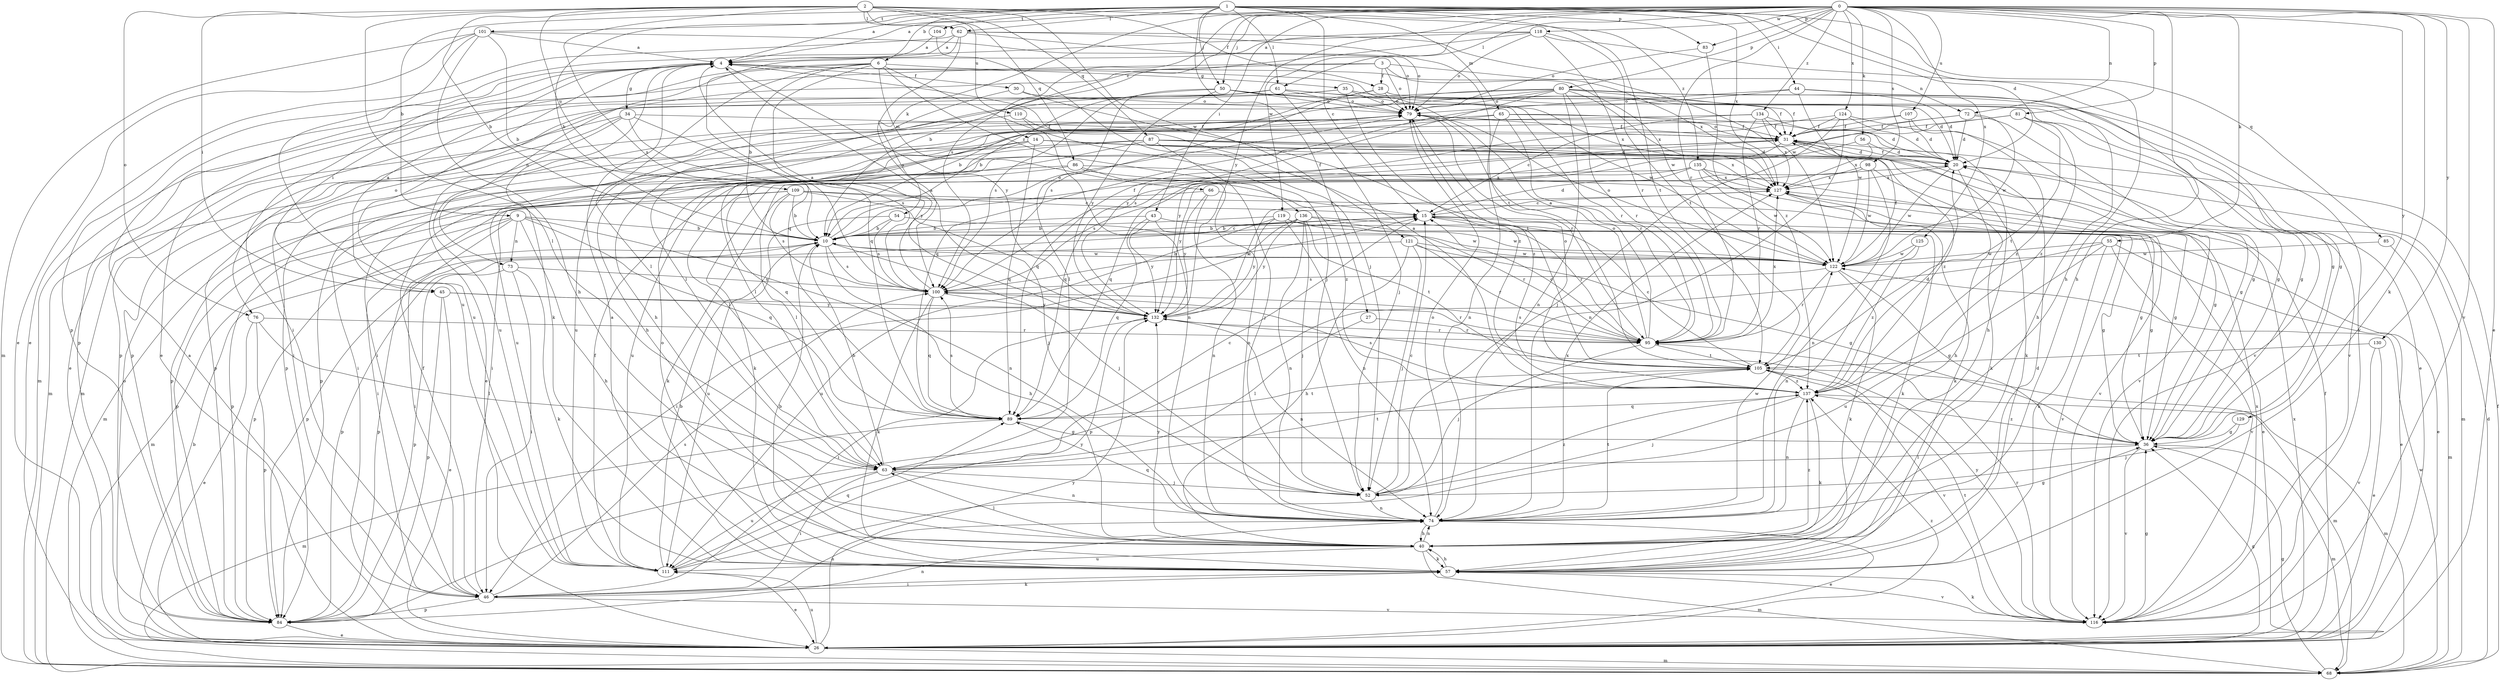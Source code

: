 strict digraph  {
0;
1;
2;
3;
4;
6;
9;
10;
14;
15;
20;
26;
27;
28;
30;
31;
34;
35;
36;
40;
43;
44;
45;
46;
50;
52;
54;
55;
56;
57;
61;
62;
63;
65;
66;
68;
72;
73;
74;
76;
79;
80;
81;
83;
84;
85;
86;
87;
89;
95;
98;
100;
101;
104;
105;
107;
109;
110;
111;
116;
118;
119;
121;
122;
124;
125;
127;
129;
130;
132;
134;
135;
136;
137;
0 -> 4  [label=a];
0 -> 14  [label=c];
0 -> 26  [label=e];
0 -> 40  [label=h];
0 -> 43  [label=i];
0 -> 50  [label=j];
0 -> 54  [label=k];
0 -> 55  [label=k];
0 -> 56  [label=k];
0 -> 57  [label=k];
0 -> 61  [label=l];
0 -> 72  [label=n];
0 -> 80  [label=p];
0 -> 81  [label=p];
0 -> 83  [label=p];
0 -> 95  [label=r];
0 -> 98  [label=s];
0 -> 100  [label=s];
0 -> 107  [label=u];
0 -> 116  [label=v];
0 -> 118  [label=w];
0 -> 119  [label=w];
0 -> 124  [label=x];
0 -> 125  [label=x];
0 -> 129  [label=y];
0 -> 130  [label=y];
0 -> 132  [label=y];
0 -> 134  [label=z];
1 -> 4  [label=a];
1 -> 6  [label=b];
1 -> 9  [label=b];
1 -> 10  [label=b];
1 -> 15  [label=c];
1 -> 20  [label=d];
1 -> 27  [label=f];
1 -> 40  [label=h];
1 -> 44  [label=i];
1 -> 50  [label=j];
1 -> 61  [label=l];
1 -> 62  [label=l];
1 -> 65  [label=m];
1 -> 83  [label=p];
1 -> 85  [label=q];
1 -> 101  [label=t];
1 -> 104  [label=t];
1 -> 105  [label=t];
1 -> 127  [label=x];
2 -> 10  [label=b];
2 -> 28  [label=f];
2 -> 45  [label=i];
2 -> 62  [label=l];
2 -> 63  [label=l];
2 -> 76  [label=o];
2 -> 86  [label=q];
2 -> 87  [label=q];
2 -> 100  [label=s];
2 -> 109  [label=u];
2 -> 110  [label=u];
2 -> 121  [label=w];
2 -> 135  [label=z];
3 -> 28  [label=f];
3 -> 76  [label=o];
3 -> 79  [label=o];
3 -> 84  [label=p];
3 -> 122  [label=w];
3 -> 127  [label=x];
4 -> 30  [label=f];
4 -> 34  [label=g];
4 -> 45  [label=i];
4 -> 46  [label=i];
4 -> 57  [label=k];
4 -> 72  [label=n];
4 -> 111  [label=u];
4 -> 132  [label=y];
6 -> 10  [label=b];
6 -> 26  [label=e];
6 -> 35  [label=g];
6 -> 52  [label=j];
6 -> 63  [label=l];
6 -> 66  [label=m];
6 -> 73  [label=n];
6 -> 89  [label=q];
6 -> 136  [label=z];
9 -> 10  [label=b];
9 -> 40  [label=h];
9 -> 46  [label=i];
9 -> 68  [label=m];
9 -> 73  [label=n];
9 -> 74  [label=n];
9 -> 84  [label=p];
9 -> 89  [label=q];
10 -> 15  [label=c];
10 -> 31  [label=f];
10 -> 40  [label=h];
10 -> 52  [label=j];
10 -> 79  [label=o];
10 -> 84  [label=p];
10 -> 100  [label=s];
10 -> 122  [label=w];
14 -> 20  [label=d];
14 -> 36  [label=g];
14 -> 46  [label=i];
14 -> 84  [label=p];
14 -> 89  [label=q];
14 -> 111  [label=u];
14 -> 137  [label=z];
15 -> 10  [label=b];
15 -> 20  [label=d];
15 -> 26  [label=e];
15 -> 36  [label=g];
15 -> 84  [label=p];
15 -> 95  [label=r];
20 -> 31  [label=f];
20 -> 40  [label=h];
20 -> 68  [label=m];
20 -> 122  [label=w];
20 -> 127  [label=x];
26 -> 4  [label=a];
26 -> 10  [label=b];
26 -> 31  [label=f];
26 -> 36  [label=g];
26 -> 68  [label=m];
26 -> 79  [label=o];
26 -> 111  [label=u];
26 -> 127  [label=x];
26 -> 132  [label=y];
26 -> 137  [label=z];
27 -> 63  [label=l];
27 -> 95  [label=r];
28 -> 10  [label=b];
28 -> 20  [label=d];
28 -> 36  [label=g];
28 -> 79  [label=o];
28 -> 100  [label=s];
30 -> 79  [label=o];
30 -> 105  [label=t];
30 -> 111  [label=u];
31 -> 20  [label=d];
31 -> 57  [label=k];
31 -> 79  [label=o];
31 -> 89  [label=q];
34 -> 26  [label=e];
34 -> 31  [label=f];
34 -> 68  [label=m];
34 -> 84  [label=p];
34 -> 100  [label=s];
34 -> 132  [label=y];
35 -> 26  [label=e];
35 -> 31  [label=f];
35 -> 36  [label=g];
35 -> 79  [label=o];
35 -> 84  [label=p];
35 -> 137  [label=z];
36 -> 63  [label=l];
36 -> 68  [label=m];
36 -> 116  [label=v];
36 -> 137  [label=z];
40 -> 57  [label=k];
40 -> 63  [label=l];
40 -> 68  [label=m];
40 -> 74  [label=n];
40 -> 111  [label=u];
40 -> 132  [label=y];
40 -> 137  [label=z];
43 -> 10  [label=b];
43 -> 26  [label=e];
43 -> 89  [label=q];
43 -> 95  [label=r];
43 -> 132  [label=y];
44 -> 20  [label=d];
44 -> 79  [label=o];
44 -> 89  [label=q];
44 -> 116  [label=v];
44 -> 122  [label=w];
45 -> 4  [label=a];
45 -> 26  [label=e];
45 -> 84  [label=p];
45 -> 95  [label=r];
45 -> 132  [label=y];
46 -> 31  [label=f];
46 -> 57  [label=k];
46 -> 74  [label=n];
46 -> 84  [label=p];
46 -> 100  [label=s];
46 -> 116  [label=v];
50 -> 63  [label=l];
50 -> 79  [label=o];
50 -> 95  [label=r];
50 -> 100  [label=s];
50 -> 116  [label=v];
50 -> 132  [label=y];
52 -> 15  [label=c];
52 -> 74  [label=n];
52 -> 137  [label=z];
54 -> 10  [label=b];
54 -> 100  [label=s];
54 -> 111  [label=u];
54 -> 122  [label=w];
55 -> 26  [label=e];
55 -> 57  [label=k];
55 -> 84  [label=p];
55 -> 111  [label=u];
55 -> 116  [label=v];
55 -> 122  [label=w];
56 -> 20  [label=d];
56 -> 89  [label=q];
56 -> 127  [label=x];
57 -> 4  [label=a];
57 -> 10  [label=b];
57 -> 20  [label=d];
57 -> 40  [label=h];
57 -> 46  [label=i];
57 -> 79  [label=o];
57 -> 116  [label=v];
61 -> 10  [label=b];
61 -> 40  [label=h];
61 -> 52  [label=j];
61 -> 68  [label=m];
61 -> 79  [label=o];
61 -> 122  [label=w];
61 -> 127  [label=x];
62 -> 4  [label=a];
62 -> 26  [label=e];
62 -> 79  [label=o];
62 -> 89  [label=q];
62 -> 100  [label=s];
62 -> 105  [label=t];
62 -> 122  [label=w];
63 -> 10  [label=b];
63 -> 15  [label=c];
63 -> 46  [label=i];
63 -> 52  [label=j];
63 -> 74  [label=n];
63 -> 105  [label=t];
63 -> 111  [label=u];
65 -> 31  [label=f];
65 -> 40  [label=h];
65 -> 63  [label=l];
65 -> 74  [label=n];
65 -> 95  [label=r];
65 -> 111  [label=u];
66 -> 15  [label=c];
66 -> 74  [label=n];
66 -> 84  [label=p];
66 -> 132  [label=y];
68 -> 20  [label=d];
68 -> 31  [label=f];
68 -> 36  [label=g];
68 -> 122  [label=w];
72 -> 20  [label=d];
72 -> 31  [label=f];
72 -> 36  [label=g];
72 -> 122  [label=w];
72 -> 132  [label=y];
73 -> 46  [label=i];
73 -> 57  [label=k];
73 -> 84  [label=p];
73 -> 100  [label=s];
74 -> 26  [label=e];
74 -> 36  [label=g];
74 -> 40  [label=h];
74 -> 79  [label=o];
74 -> 89  [label=q];
74 -> 105  [label=t];
74 -> 122  [label=w];
74 -> 127  [label=x];
76 -> 26  [label=e];
76 -> 63  [label=l];
76 -> 84  [label=p];
76 -> 95  [label=r];
79 -> 31  [label=f];
79 -> 46  [label=i];
79 -> 68  [label=m];
79 -> 95  [label=r];
79 -> 137  [label=z];
80 -> 26  [label=e];
80 -> 31  [label=f];
80 -> 40  [label=h];
80 -> 63  [label=l];
80 -> 74  [label=n];
80 -> 79  [label=o];
80 -> 84  [label=p];
80 -> 95  [label=r];
80 -> 111  [label=u];
80 -> 127  [label=x];
80 -> 132  [label=y];
81 -> 31  [label=f];
81 -> 36  [label=g];
81 -> 100  [label=s];
81 -> 105  [label=t];
81 -> 137  [label=z];
83 -> 79  [label=o];
83 -> 137  [label=z];
84 -> 26  [label=e];
84 -> 74  [label=n];
85 -> 68  [label=m];
85 -> 122  [label=w];
86 -> 68  [label=m];
86 -> 74  [label=n];
86 -> 89  [label=q];
86 -> 127  [label=x];
86 -> 137  [label=z];
87 -> 20  [label=d];
87 -> 46  [label=i];
87 -> 52  [label=j];
87 -> 63  [label=l];
87 -> 84  [label=p];
87 -> 116  [label=v];
87 -> 127  [label=x];
89 -> 36  [label=g];
89 -> 68  [label=m];
89 -> 100  [label=s];
89 -> 105  [label=t];
95 -> 4  [label=a];
95 -> 15  [label=c];
95 -> 52  [label=j];
95 -> 79  [label=o];
95 -> 100  [label=s];
95 -> 105  [label=t];
95 -> 127  [label=x];
98 -> 57  [label=k];
98 -> 74  [label=n];
98 -> 100  [label=s];
98 -> 122  [label=w];
98 -> 127  [label=x];
100 -> 4  [label=a];
100 -> 15  [label=c];
100 -> 57  [label=k];
100 -> 89  [label=q];
100 -> 132  [label=y];
101 -> 4  [label=a];
101 -> 10  [label=b];
101 -> 26  [label=e];
101 -> 40  [label=h];
101 -> 68  [label=m];
101 -> 79  [label=o];
101 -> 111  [label=u];
104 -> 4  [label=a];
104 -> 52  [label=j];
105 -> 15  [label=c];
105 -> 68  [label=m];
105 -> 79  [label=o];
105 -> 116  [label=v];
105 -> 137  [label=z];
107 -> 20  [label=d];
107 -> 31  [label=f];
107 -> 46  [label=i];
107 -> 137  [label=z];
109 -> 10  [label=b];
109 -> 15  [label=c];
109 -> 36  [label=g];
109 -> 46  [label=i];
109 -> 52  [label=j];
109 -> 57  [label=k];
109 -> 84  [label=p];
109 -> 100  [label=s];
110 -> 31  [label=f];
110 -> 40  [label=h];
110 -> 74  [label=n];
111 -> 10  [label=b];
111 -> 26  [label=e];
111 -> 31  [label=f];
111 -> 89  [label=q];
111 -> 132  [label=y];
116 -> 36  [label=g];
116 -> 57  [label=k];
116 -> 95  [label=r];
116 -> 105  [label=t];
116 -> 127  [label=x];
116 -> 132  [label=y];
118 -> 4  [label=a];
118 -> 10  [label=b];
118 -> 79  [label=o];
118 -> 84  [label=p];
118 -> 95  [label=r];
118 -> 105  [label=t];
118 -> 116  [label=v];
119 -> 10  [label=b];
119 -> 57  [label=k];
119 -> 74  [label=n];
119 -> 111  [label=u];
119 -> 122  [label=w];
119 -> 132  [label=y];
121 -> 36  [label=g];
121 -> 40  [label=h];
121 -> 52  [label=j];
121 -> 84  [label=p];
121 -> 95  [label=r];
121 -> 122  [label=w];
122 -> 10  [label=b];
122 -> 31  [label=f];
122 -> 36  [label=g];
122 -> 57  [label=k];
122 -> 79  [label=o];
122 -> 95  [label=r];
122 -> 100  [label=s];
124 -> 20  [label=d];
124 -> 31  [label=f];
124 -> 36  [label=g];
124 -> 52  [label=j];
124 -> 74  [label=n];
124 -> 89  [label=q];
125 -> 74  [label=n];
125 -> 122  [label=w];
125 -> 137  [label=z];
127 -> 15  [label=c];
127 -> 36  [label=g];
127 -> 57  [label=k];
129 -> 36  [label=g];
129 -> 52  [label=j];
130 -> 26  [label=e];
130 -> 105  [label=t];
130 -> 116  [label=v];
132 -> 4  [label=a];
132 -> 46  [label=i];
132 -> 74  [label=n];
132 -> 95  [label=r];
132 -> 127  [label=x];
134 -> 15  [label=c];
134 -> 20  [label=d];
134 -> 31  [label=f];
134 -> 84  [label=p];
134 -> 95  [label=r];
134 -> 127  [label=x];
135 -> 36  [label=g];
135 -> 57  [label=k];
135 -> 63  [label=l];
135 -> 116  [label=v];
135 -> 122  [label=w];
135 -> 127  [label=x];
135 -> 132  [label=y];
136 -> 10  [label=b];
136 -> 36  [label=g];
136 -> 46  [label=i];
136 -> 52  [label=j];
136 -> 74  [label=n];
136 -> 105  [label=t];
136 -> 116  [label=v];
136 -> 132  [label=y];
137 -> 4  [label=a];
137 -> 20  [label=d];
137 -> 52  [label=j];
137 -> 57  [label=k];
137 -> 68  [label=m];
137 -> 74  [label=n];
137 -> 89  [label=q];
137 -> 100  [label=s];
}
